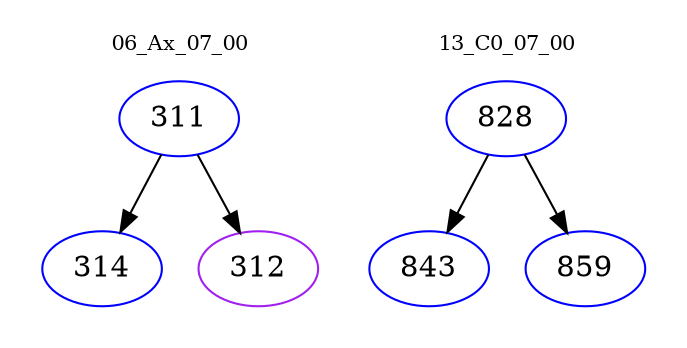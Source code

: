 digraph{
subgraph cluster_0 {
color = white
label = "06_Ax_07_00";
fontsize=10;
T0_311 [label="311", color="blue"]
T0_311 -> T0_314 [color="black"]
T0_314 [label="314", color="blue"]
T0_311 -> T0_312 [color="black"]
T0_312 [label="312", color="purple"]
}
subgraph cluster_1 {
color = white
label = "13_C0_07_00";
fontsize=10;
T1_828 [label="828", color="blue"]
T1_828 -> T1_843 [color="black"]
T1_843 [label="843", color="blue"]
T1_828 -> T1_859 [color="black"]
T1_859 [label="859", color="blue"]
}
}
